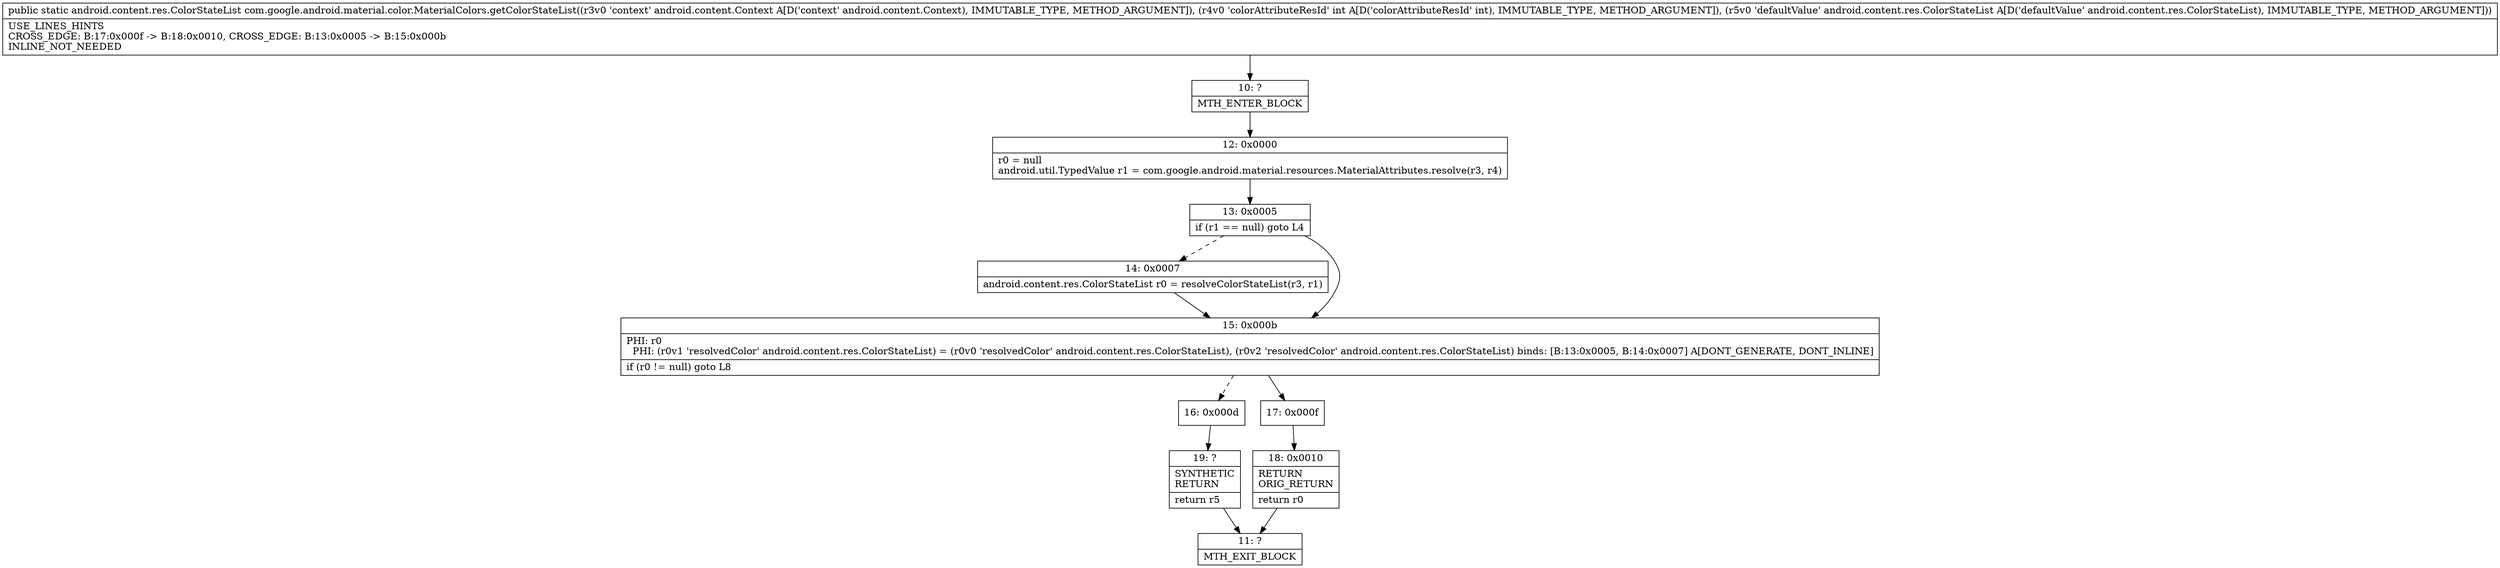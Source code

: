 digraph "CFG forcom.google.android.material.color.MaterialColors.getColorStateList(Landroid\/content\/Context;ILandroid\/content\/res\/ColorStateList;)Landroid\/content\/res\/ColorStateList;" {
Node_10 [shape=record,label="{10\:\ ?|MTH_ENTER_BLOCK\l}"];
Node_12 [shape=record,label="{12\:\ 0x0000|r0 = null\landroid.util.TypedValue r1 = com.google.android.material.resources.MaterialAttributes.resolve(r3, r4)\l}"];
Node_13 [shape=record,label="{13\:\ 0x0005|if (r1 == null) goto L4\l}"];
Node_14 [shape=record,label="{14\:\ 0x0007|android.content.res.ColorStateList r0 = resolveColorStateList(r3, r1)\l}"];
Node_15 [shape=record,label="{15\:\ 0x000b|PHI: r0 \l  PHI: (r0v1 'resolvedColor' android.content.res.ColorStateList) = (r0v0 'resolvedColor' android.content.res.ColorStateList), (r0v2 'resolvedColor' android.content.res.ColorStateList) binds: [B:13:0x0005, B:14:0x0007] A[DONT_GENERATE, DONT_INLINE]\l|if (r0 != null) goto L8\l}"];
Node_16 [shape=record,label="{16\:\ 0x000d}"];
Node_19 [shape=record,label="{19\:\ ?|SYNTHETIC\lRETURN\l|return r5\l}"];
Node_11 [shape=record,label="{11\:\ ?|MTH_EXIT_BLOCK\l}"];
Node_17 [shape=record,label="{17\:\ 0x000f}"];
Node_18 [shape=record,label="{18\:\ 0x0010|RETURN\lORIG_RETURN\l|return r0\l}"];
MethodNode[shape=record,label="{public static android.content.res.ColorStateList com.google.android.material.color.MaterialColors.getColorStateList((r3v0 'context' android.content.Context A[D('context' android.content.Context), IMMUTABLE_TYPE, METHOD_ARGUMENT]), (r4v0 'colorAttributeResId' int A[D('colorAttributeResId' int), IMMUTABLE_TYPE, METHOD_ARGUMENT]), (r5v0 'defaultValue' android.content.res.ColorStateList A[D('defaultValue' android.content.res.ColorStateList), IMMUTABLE_TYPE, METHOD_ARGUMENT]))  | USE_LINES_HINTS\lCROSS_EDGE: B:17:0x000f \-\> B:18:0x0010, CROSS_EDGE: B:13:0x0005 \-\> B:15:0x000b\lINLINE_NOT_NEEDED\l}"];
MethodNode -> Node_10;Node_10 -> Node_12;
Node_12 -> Node_13;
Node_13 -> Node_14[style=dashed];
Node_13 -> Node_15;
Node_14 -> Node_15;
Node_15 -> Node_16[style=dashed];
Node_15 -> Node_17;
Node_16 -> Node_19;
Node_19 -> Node_11;
Node_17 -> Node_18;
Node_18 -> Node_11;
}

